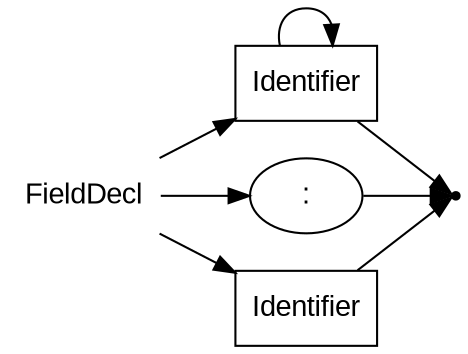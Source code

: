 digraph FIELDDECL {
  rankdir=LR;
  node [fontname="Arial"];
  start [label="FieldDecl" shape=plaintext];
  end [label="" shape=point];
  A [label="Identifier" shape=box];
  B [label=":" shape=oval];
  C [label="Identifier" shape=box];
  start -> C;
  start -> B;
  start -> A;
  A -> A;
  A -> end;
  B -> end;
  C -> end;
}